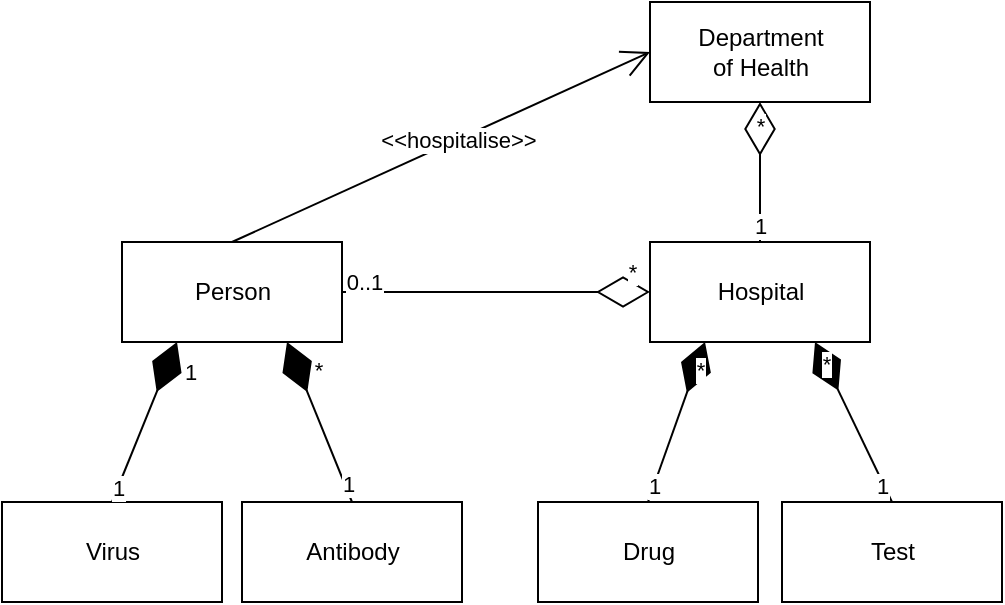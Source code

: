 <mxfile version="13.7.4" type="github">
  <diagram id="kfoYvRz2E2p8XFlXMmmg" name="Page-1">
    <mxGraphModel dx="1165" dy="896" grid="1" gridSize="10" guides="1" tooltips="1" connect="1" arrows="1" fold="1" page="1" pageScale="1" pageWidth="827" pageHeight="1169" math="0" shadow="0">
      <root>
        <mxCell id="0" />
        <mxCell id="1" parent="0" />
        <mxCell id="l3kK8T27Ym1sHTPt07F5-1" value="Person" style="html=1;" parent="1" vertex="1">
          <mxGeometry x="150" y="280" width="110" height="50" as="geometry" />
        </mxCell>
        <mxCell id="l3kK8T27Ym1sHTPt07F5-2" value="Virus" style="html=1;" parent="1" vertex="1">
          <mxGeometry x="90" y="410" width="110" height="50" as="geometry" />
        </mxCell>
        <mxCell id="l3kK8T27Ym1sHTPt07F5-3" value="Antibody" style="html=1;" parent="1" vertex="1">
          <mxGeometry x="210" y="410" width="110" height="50" as="geometry" />
        </mxCell>
        <mxCell id="l3kK8T27Ym1sHTPt07F5-8" value="Hospital" style="html=1;" parent="1" vertex="1">
          <mxGeometry x="414" y="280" width="110" height="50" as="geometry" />
        </mxCell>
        <mxCell id="l3kK8T27Ym1sHTPt07F5-10" value="" style="endArrow=diamondThin;endFill=0;endSize=24;html=1;exitX=1;exitY=0.5;exitDx=0;exitDy=0;entryX=0;entryY=0.5;entryDx=0;entryDy=0;" parent="1" source="l3kK8T27Ym1sHTPt07F5-1" target="l3kK8T27Ym1sHTPt07F5-8" edge="1">
          <mxGeometry width="160" relative="1" as="geometry">
            <mxPoint x="300" y="305" as="sourcePoint" />
            <mxPoint x="410" y="305" as="targetPoint" />
          </mxGeometry>
        </mxCell>
        <mxCell id="l3kK8T27Ym1sHTPt07F5-11" value="*" style="edgeLabel;html=1;align=center;verticalAlign=middle;resizable=0;points=[];" parent="l3kK8T27Ym1sHTPt07F5-10" vertex="1" connectable="0">
          <mxGeometry x="0.762" y="1" relative="1" as="geometry">
            <mxPoint x="9" y="-9" as="offset" />
          </mxGeometry>
        </mxCell>
        <mxCell id="l3kK8T27Ym1sHTPt07F5-16" value="0..1" style="edgeLabel;html=1;align=center;verticalAlign=middle;resizable=0;points=[];" parent="l3kK8T27Ym1sHTPt07F5-10" vertex="1" connectable="0">
          <mxGeometry x="-0.86" y="2" relative="1" as="geometry">
            <mxPoint y="-3" as="offset" />
          </mxGeometry>
        </mxCell>
        <mxCell id="l3kK8T27Ym1sHTPt07F5-12" value="" style="endArrow=diamondThin;endFill=1;endSize=24;html=1;entryX=0.25;entryY=1;entryDx=0;entryDy=0;exitX=0.5;exitY=0;exitDx=0;exitDy=0;" parent="1" source="l3kK8T27Ym1sHTPt07F5-2" target="l3kK8T27Ym1sHTPt07F5-1" edge="1">
          <mxGeometry width="160" relative="1" as="geometry">
            <mxPoint x="180" y="510" as="sourcePoint" />
            <mxPoint x="340" y="510" as="targetPoint" />
          </mxGeometry>
        </mxCell>
        <mxCell id="l3kK8T27Ym1sHTPt07F5-15" value="1" style="edgeLabel;html=1;align=center;verticalAlign=middle;resizable=0;points=[];" parent="l3kK8T27Ym1sHTPt07F5-12" vertex="1" connectable="0">
          <mxGeometry x="0.647" y="-1" relative="1" as="geometry">
            <mxPoint x="10.63" as="offset" />
          </mxGeometry>
        </mxCell>
        <mxCell id="l3kK8T27Ym1sHTPt07F5-30" value="1" style="edgeLabel;html=1;align=center;verticalAlign=middle;resizable=0;points=[];" parent="l3kK8T27Ym1sHTPt07F5-12" vertex="1" connectable="0">
          <mxGeometry x="-0.817" relative="1" as="geometry">
            <mxPoint as="offset" />
          </mxGeometry>
        </mxCell>
        <mxCell id="l3kK8T27Ym1sHTPt07F5-13" value="" style="endArrow=diamondThin;endFill=1;endSize=24;html=1;entryX=0.75;entryY=1;entryDx=0;entryDy=0;exitX=0.5;exitY=0;exitDx=0;exitDy=0;" parent="1" source="l3kK8T27Ym1sHTPt07F5-3" target="l3kK8T27Ym1sHTPt07F5-1" edge="1">
          <mxGeometry width="160" relative="1" as="geometry">
            <mxPoint x="212.5" y="420" as="sourcePoint" />
            <mxPoint x="207.5" y="340" as="targetPoint" />
          </mxGeometry>
        </mxCell>
        <mxCell id="l3kK8T27Ym1sHTPt07F5-14" value="*" style="edgeLabel;html=1;align=center;verticalAlign=middle;resizable=0;points=[];" parent="l3kK8T27Ym1sHTPt07F5-13" vertex="1" connectable="0">
          <mxGeometry x="0.668" relative="1" as="geometry">
            <mxPoint x="10.03" as="offset" />
          </mxGeometry>
        </mxCell>
        <mxCell id="l3kK8T27Ym1sHTPt07F5-29" value="1" style="edgeLabel;html=1;align=center;verticalAlign=middle;resizable=0;points=[];" parent="l3kK8T27Ym1sHTPt07F5-13" vertex="1" connectable="0">
          <mxGeometry x="-0.777" y="-1" relative="1" as="geometry">
            <mxPoint as="offset" />
          </mxGeometry>
        </mxCell>
        <mxCell id="l3kK8T27Ym1sHTPt07F5-17" value="Department &lt;br&gt;of Health" style="html=1;" parent="1" vertex="1">
          <mxGeometry x="414" y="160" width="110" height="50" as="geometry" />
        </mxCell>
        <mxCell id="l3kK8T27Ym1sHTPt07F5-18" value="" style="endArrow=diamondThin;endFill=0;endSize=24;html=1;exitX=0.5;exitY=0;exitDx=0;exitDy=0;entryX=0.5;entryY=1;entryDx=0;entryDy=0;" parent="1" source="l3kK8T27Ym1sHTPt07F5-8" target="l3kK8T27Ym1sHTPt07F5-17" edge="1">
          <mxGeometry width="160" relative="1" as="geometry">
            <mxPoint x="450" y="230" as="sourcePoint" />
            <mxPoint x="610" y="230" as="targetPoint" />
          </mxGeometry>
        </mxCell>
        <mxCell id="l3kK8T27Ym1sHTPt07F5-19" value="*" style="edgeLabel;html=1;align=center;verticalAlign=middle;resizable=0;points=[];" parent="l3kK8T27Ym1sHTPt07F5-18" vertex="1" connectable="0">
          <mxGeometry x="0.677" relative="1" as="geometry">
            <mxPoint as="offset" />
          </mxGeometry>
        </mxCell>
        <mxCell id="l3kK8T27Ym1sHTPt07F5-20" value="1" style="edgeLabel;html=1;align=center;verticalAlign=middle;resizable=0;points=[];" parent="l3kK8T27Ym1sHTPt07F5-18" vertex="1" connectable="0">
          <mxGeometry x="-0.762" relative="1" as="geometry">
            <mxPoint as="offset" />
          </mxGeometry>
        </mxCell>
        <mxCell id="l3kK8T27Ym1sHTPt07F5-21" value="Drug" style="html=1;" parent="1" vertex="1">
          <mxGeometry x="358" y="410" width="110" height="50" as="geometry" />
        </mxCell>
        <mxCell id="l3kK8T27Ym1sHTPt07F5-22" value="" style="endArrow=diamondThin;endFill=1;endSize=24;html=1;exitX=0.5;exitY=0;exitDx=0;exitDy=0;entryX=0.25;entryY=1;entryDx=0;entryDy=0;" parent="1" source="l3kK8T27Ym1sHTPt07F5-21" target="l3kK8T27Ym1sHTPt07F5-8" edge="1">
          <mxGeometry width="160" relative="1" as="geometry">
            <mxPoint x="470" y="350" as="sourcePoint" />
            <mxPoint x="630" y="350" as="targetPoint" />
          </mxGeometry>
        </mxCell>
        <mxCell id="l3kK8T27Ym1sHTPt07F5-25" value="*" style="edgeLabel;html=1;align=center;verticalAlign=middle;resizable=0;points=[];" parent="l3kK8T27Ym1sHTPt07F5-22" vertex="1" connectable="0">
          <mxGeometry x="0.684" y="-2" relative="1" as="geometry">
            <mxPoint as="offset" />
          </mxGeometry>
        </mxCell>
        <mxCell id="l3kK8T27Ym1sHTPt07F5-27" value="1" style="edgeLabel;html=1;align=center;verticalAlign=middle;resizable=0;points=[];" parent="l3kK8T27Ym1sHTPt07F5-22" vertex="1" connectable="0">
          <mxGeometry x="-0.796" relative="1" as="geometry">
            <mxPoint as="offset" />
          </mxGeometry>
        </mxCell>
        <mxCell id="l3kK8T27Ym1sHTPt07F5-23" value="Test" style="html=1;" parent="1" vertex="1">
          <mxGeometry x="480" y="410" width="110" height="50" as="geometry" />
        </mxCell>
        <mxCell id="l3kK8T27Ym1sHTPt07F5-24" value="" style="endArrow=diamondThin;endFill=1;endSize=24;html=1;entryX=0.75;entryY=1;entryDx=0;entryDy=0;exitX=0.5;exitY=0;exitDx=0;exitDy=0;" parent="1" source="l3kK8T27Ym1sHTPt07F5-23" target="l3kK8T27Ym1sHTPt07F5-8" edge="1">
          <mxGeometry width="160" relative="1" as="geometry">
            <mxPoint x="520" y="420" as="sourcePoint" />
            <mxPoint x="520" y="340" as="targetPoint" />
          </mxGeometry>
        </mxCell>
        <mxCell id="l3kK8T27Ym1sHTPt07F5-26" value="*" style="edgeLabel;html=1;align=center;verticalAlign=middle;resizable=0;points=[];" parent="l3kK8T27Ym1sHTPt07F5-24" vertex="1" connectable="0">
          <mxGeometry x="0.718" relative="1" as="geometry">
            <mxPoint as="offset" />
          </mxGeometry>
        </mxCell>
        <mxCell id="l3kK8T27Ym1sHTPt07F5-28" value="1" style="edgeLabel;html=1;align=center;verticalAlign=middle;resizable=0;points=[];" parent="l3kK8T27Ym1sHTPt07F5-24" vertex="1" connectable="0">
          <mxGeometry x="-0.776" y="1" relative="1" as="geometry">
            <mxPoint as="offset" />
          </mxGeometry>
        </mxCell>
        <mxCell id="9cmP6tM8cKCEgagRHobP-1" value="" style="endArrow=open;endFill=1;endSize=12;html=1;entryX=0;entryY=0.5;entryDx=0;entryDy=0;exitX=0.5;exitY=0;exitDx=0;exitDy=0;" edge="1" parent="1" source="l3kK8T27Ym1sHTPt07F5-1" target="l3kK8T27Ym1sHTPt07F5-17">
          <mxGeometry width="160" relative="1" as="geometry">
            <mxPoint x="240" y="250" as="sourcePoint" />
            <mxPoint x="400" y="250" as="targetPoint" />
          </mxGeometry>
        </mxCell>
        <mxCell id="9cmP6tM8cKCEgagRHobP-2" value="&amp;lt;&amp;lt;hospitalise&amp;gt;&amp;gt;" style="edgeLabel;html=1;align=center;verticalAlign=middle;resizable=0;points=[];" vertex="1" connectable="0" parent="9cmP6tM8cKCEgagRHobP-1">
          <mxGeometry x="0.08" relative="1" as="geometry">
            <mxPoint as="offset" />
          </mxGeometry>
        </mxCell>
      </root>
    </mxGraphModel>
  </diagram>
</mxfile>
